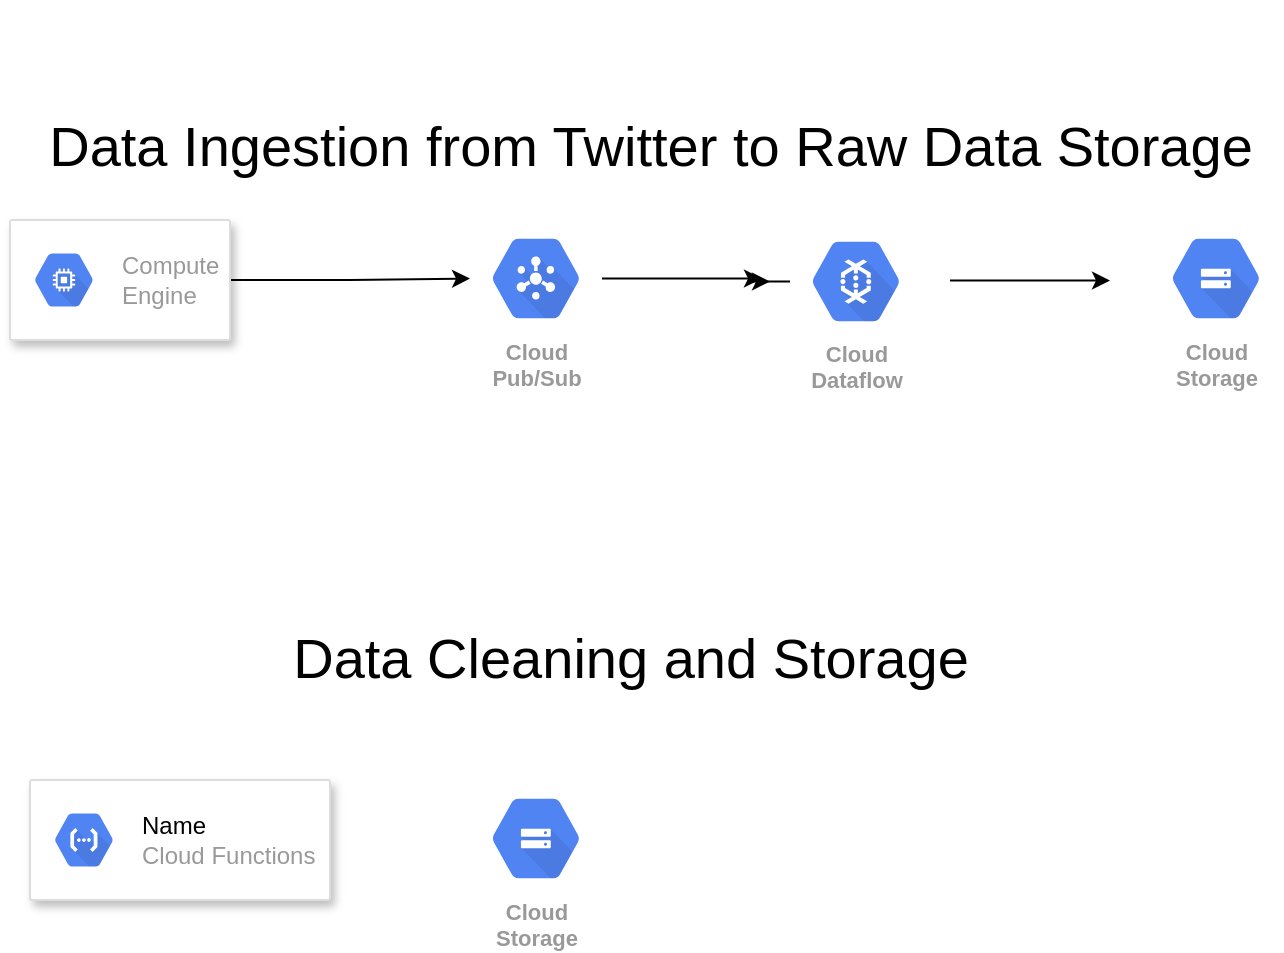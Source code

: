 <mxfile version="12.7.4" type="github">
  <diagram id="LxpRTbI_vGftXeCw770b" name="Page-1">
    <mxGraphModel dx="1926" dy="2275" grid="1" gridSize="10" guides="1" tooltips="1" connect="1" arrows="1" fold="1" page="1" pageScale="1" pageWidth="827" pageHeight="1169" math="0" shadow="0">
      <root>
        <mxCell id="0" />
        <mxCell id="1" parent="0" />
        <mxCell id="K3KziXwtVPjvpPmRGAO5-1" value="Cloud&#xa;Storage" style="html=1;fillColor=#5184F3;strokeColor=none;verticalAlign=top;labelPosition=center;verticalLabelPosition=bottom;align=center;spacingTop=-6;fontSize=11;fontStyle=1;fontColor=#999999;shape=mxgraph.gcp2.hexIcon;prIcon=cloud_storage" parent="1" vertex="1">
          <mxGeometry x="620" y="90" width="66" height="58.5" as="geometry" />
        </mxCell>
        <mxCell id="K3KziXwtVPjvpPmRGAO5-16" value="" style="edgeStyle=orthogonalEdgeStyle;rounded=0;orthogonalLoop=1;jettySize=auto;html=1;" parent="1" source="K3KziXwtVPjvpPmRGAO5-2" target="K3KziXwtVPjvpPmRGAO5-4" edge="1">
          <mxGeometry relative="1" as="geometry">
            <mxPoint x="225" y="200" as="targetPoint" />
          </mxGeometry>
        </mxCell>
        <mxCell id="K3KziXwtVPjvpPmRGAO5-2" value="" style="strokeColor=#dddddd;shadow=1;strokeWidth=1;rounded=1;absoluteArcSize=1;arcSize=2;" parent="1" vertex="1">
          <mxGeometry x="50" y="90" width="110" height="60" as="geometry" />
        </mxCell>
        <mxCell id="K3KziXwtVPjvpPmRGAO5-3" value="Compute&#xa;Engine" style="dashed=0;connectable=0;html=1;fillColor=#5184F3;strokeColor=none;shape=mxgraph.gcp2.hexIcon;prIcon=compute_engine;part=1;labelPosition=right;verticalLabelPosition=middle;align=left;verticalAlign=middle;spacingLeft=5;fontColor=#999999;fontSize=12;" parent="K3KziXwtVPjvpPmRGAO5-2" vertex="1">
          <mxGeometry y="0.5" width="44" height="39" relative="1" as="geometry">
            <mxPoint x="5" y="-19.5" as="offset" />
          </mxGeometry>
        </mxCell>
        <mxCell id="K3KziXwtVPjvpPmRGAO5-18" value="" style="edgeStyle=orthogonalEdgeStyle;rounded=0;orthogonalLoop=1;jettySize=auto;html=1;" parent="1" source="K3KziXwtVPjvpPmRGAO5-4" edge="1">
          <mxGeometry relative="1" as="geometry">
            <mxPoint x="426" y="119.25" as="targetPoint" />
          </mxGeometry>
        </mxCell>
        <mxCell id="K3KziXwtVPjvpPmRGAO5-4" value="Cloud&#xa;Pub/Sub" style="html=1;fillColor=#5184F3;strokeColor=none;verticalAlign=top;labelPosition=center;verticalLabelPosition=bottom;align=center;spacingTop=-6;fontSize=11;fontStyle=1;fontColor=#999999;shape=mxgraph.gcp2.hexIcon;prIcon=cloud_pubsub" parent="1" vertex="1">
          <mxGeometry x="280" y="90" width="66" height="58.5" as="geometry" />
        </mxCell>
        <mxCell id="K3KziXwtVPjvpPmRGAO5-19" style="edgeStyle=orthogonalEdgeStyle;rounded=0;orthogonalLoop=1;jettySize=auto;html=1;" parent="1" source="K3KziXwtVPjvpPmRGAO5-7" edge="1">
          <mxGeometry relative="1" as="geometry">
            <mxPoint x="430" y="120.75" as="targetPoint" />
          </mxGeometry>
        </mxCell>
        <mxCell id="K3KziXwtVPjvpPmRGAO5-7" value="Cloud&#xa;Dataflow" style="html=1;fillColor=#5184F3;strokeColor=none;verticalAlign=top;labelPosition=center;verticalLabelPosition=bottom;align=center;spacingTop=-6;fontSize=11;fontStyle=1;fontColor=#999999;shape=mxgraph.gcp2.hexIcon;prIcon=cloud_dataflow" parent="1" vertex="1">
          <mxGeometry x="440" y="91.5" width="66" height="58.5" as="geometry" />
        </mxCell>
        <mxCell id="K3KziXwtVPjvpPmRGAO5-11" value="" style="strokeColor=#dddddd;shadow=1;strokeWidth=1;rounded=1;absoluteArcSize=1;arcSize=2;" parent="1" vertex="1">
          <mxGeometry x="60" y="370" width="150" height="60" as="geometry" />
        </mxCell>
        <mxCell id="K3KziXwtVPjvpPmRGAO5-12" value="&lt;font color=&quot;#000000&quot;&gt;Name&lt;/font&gt;&lt;br&gt;Cloud Functions" style="dashed=0;connectable=0;html=1;fillColor=#5184F3;strokeColor=none;shape=mxgraph.gcp2.hexIcon;prIcon=cloud_functions;part=1;labelPosition=right;verticalLabelPosition=middle;align=left;verticalAlign=middle;spacingLeft=5;fontColor=#999999;fontSize=12;" parent="K3KziXwtVPjvpPmRGAO5-11" vertex="1">
          <mxGeometry y="0.5" width="44" height="39" relative="1" as="geometry">
            <mxPoint x="5" y="-19.5" as="offset" />
          </mxGeometry>
        </mxCell>
        <mxCell id="K3KziXwtVPjvpPmRGAO5-13" value="Cloud&#xa;Storage" style="html=1;fillColor=#5184F3;strokeColor=none;verticalAlign=top;labelPosition=center;verticalLabelPosition=bottom;align=center;spacingTop=-6;fontSize=11;fontStyle=1;fontColor=#999999;shape=mxgraph.gcp2.hexIcon;prIcon=cloud_storage" parent="1" vertex="1">
          <mxGeometry x="280" y="370" width="66" height="58.5" as="geometry" />
        </mxCell>
        <mxCell id="K3KziXwtVPjvpPmRGAO5-20" value="" style="edgeStyle=orthogonalEdgeStyle;rounded=0;orthogonalLoop=1;jettySize=auto;html=1;" parent="1" edge="1">
          <mxGeometry relative="1" as="geometry">
            <mxPoint x="520" y="120.3" as="sourcePoint" />
            <mxPoint x="600" y="120.25" as="targetPoint" />
          </mxGeometry>
        </mxCell>
        <mxCell id="39EYCP6WX5PyhMCqxIh9-1" value="&lt;p align=&quot;center&quot; style=&quot;margin-bottom: 0cm ; line-height: 100% ; font-size: 28px&quot;&gt;&lt;br&gt;&lt;span&gt;&lt;font color=&quot;#000000&quot; style=&quot;font-size: 28px&quot;&gt;&lt;font face=&quot;Helvetica&quot; style=&quot;font-size: 28px&quot;&gt;&lt;font style=&quot;font-size: 28px&quot;&gt;Data&amp;nbsp;&lt;/font&gt;&lt;/font&gt;&lt;/font&gt;&lt;/span&gt;&lt;span&gt;&lt;font color=&quot;#000000&quot; style=&quot;font-size: 28px&quot;&gt;&lt;font face=&quot;Helvetica&quot; style=&quot;font-size: 28px&quot;&gt;&lt;font style=&quot;font-size: 28px&quot;&gt;Ingestion&amp;nbsp;&lt;/font&gt;&lt;/font&gt;&lt;/font&gt;&lt;/span&gt;&lt;span&gt;&lt;font color=&quot;#000000&quot; style=&quot;font-size: 28px&quot;&gt;&lt;font face=&quot;Helvetica&quot; style=&quot;font-size: 28px&quot;&gt;&lt;font style=&quot;font-size: 28px&quot;&gt;from Twitter to Raw Data Storage&lt;/font&gt;&lt;/font&gt;&lt;/font&gt;&lt;/span&gt;&lt;br&gt;&lt;/p&gt;" style="text;html=1;resizable=0;autosize=1;align=center;verticalAlign=middle;points=[];fillColor=none;strokeColor=none;rounded=0;textDirection=ltr;" vertex="1" parent="1">
          <mxGeometry x="60" y="-20" width="620" height="90" as="geometry" />
        </mxCell>
        <mxCell id="39EYCP6WX5PyhMCqxIh9-4" value="&lt;p align=&quot;center&quot; style=&quot;margin-bottom: 0cm ; line-height: 100% ; font-size: 28px&quot;&gt;Data Cleaning and Storage&lt;/p&gt;" style="text;html=1;resizable=0;autosize=1;align=center;verticalAlign=middle;points=[];fillColor=none;strokeColor=none;rounded=0;textDirection=ltr;" vertex="1" parent="1">
          <mxGeometry x="185" y="265" width="350" height="60" as="geometry" />
        </mxCell>
      </root>
    </mxGraphModel>
  </diagram>
</mxfile>
